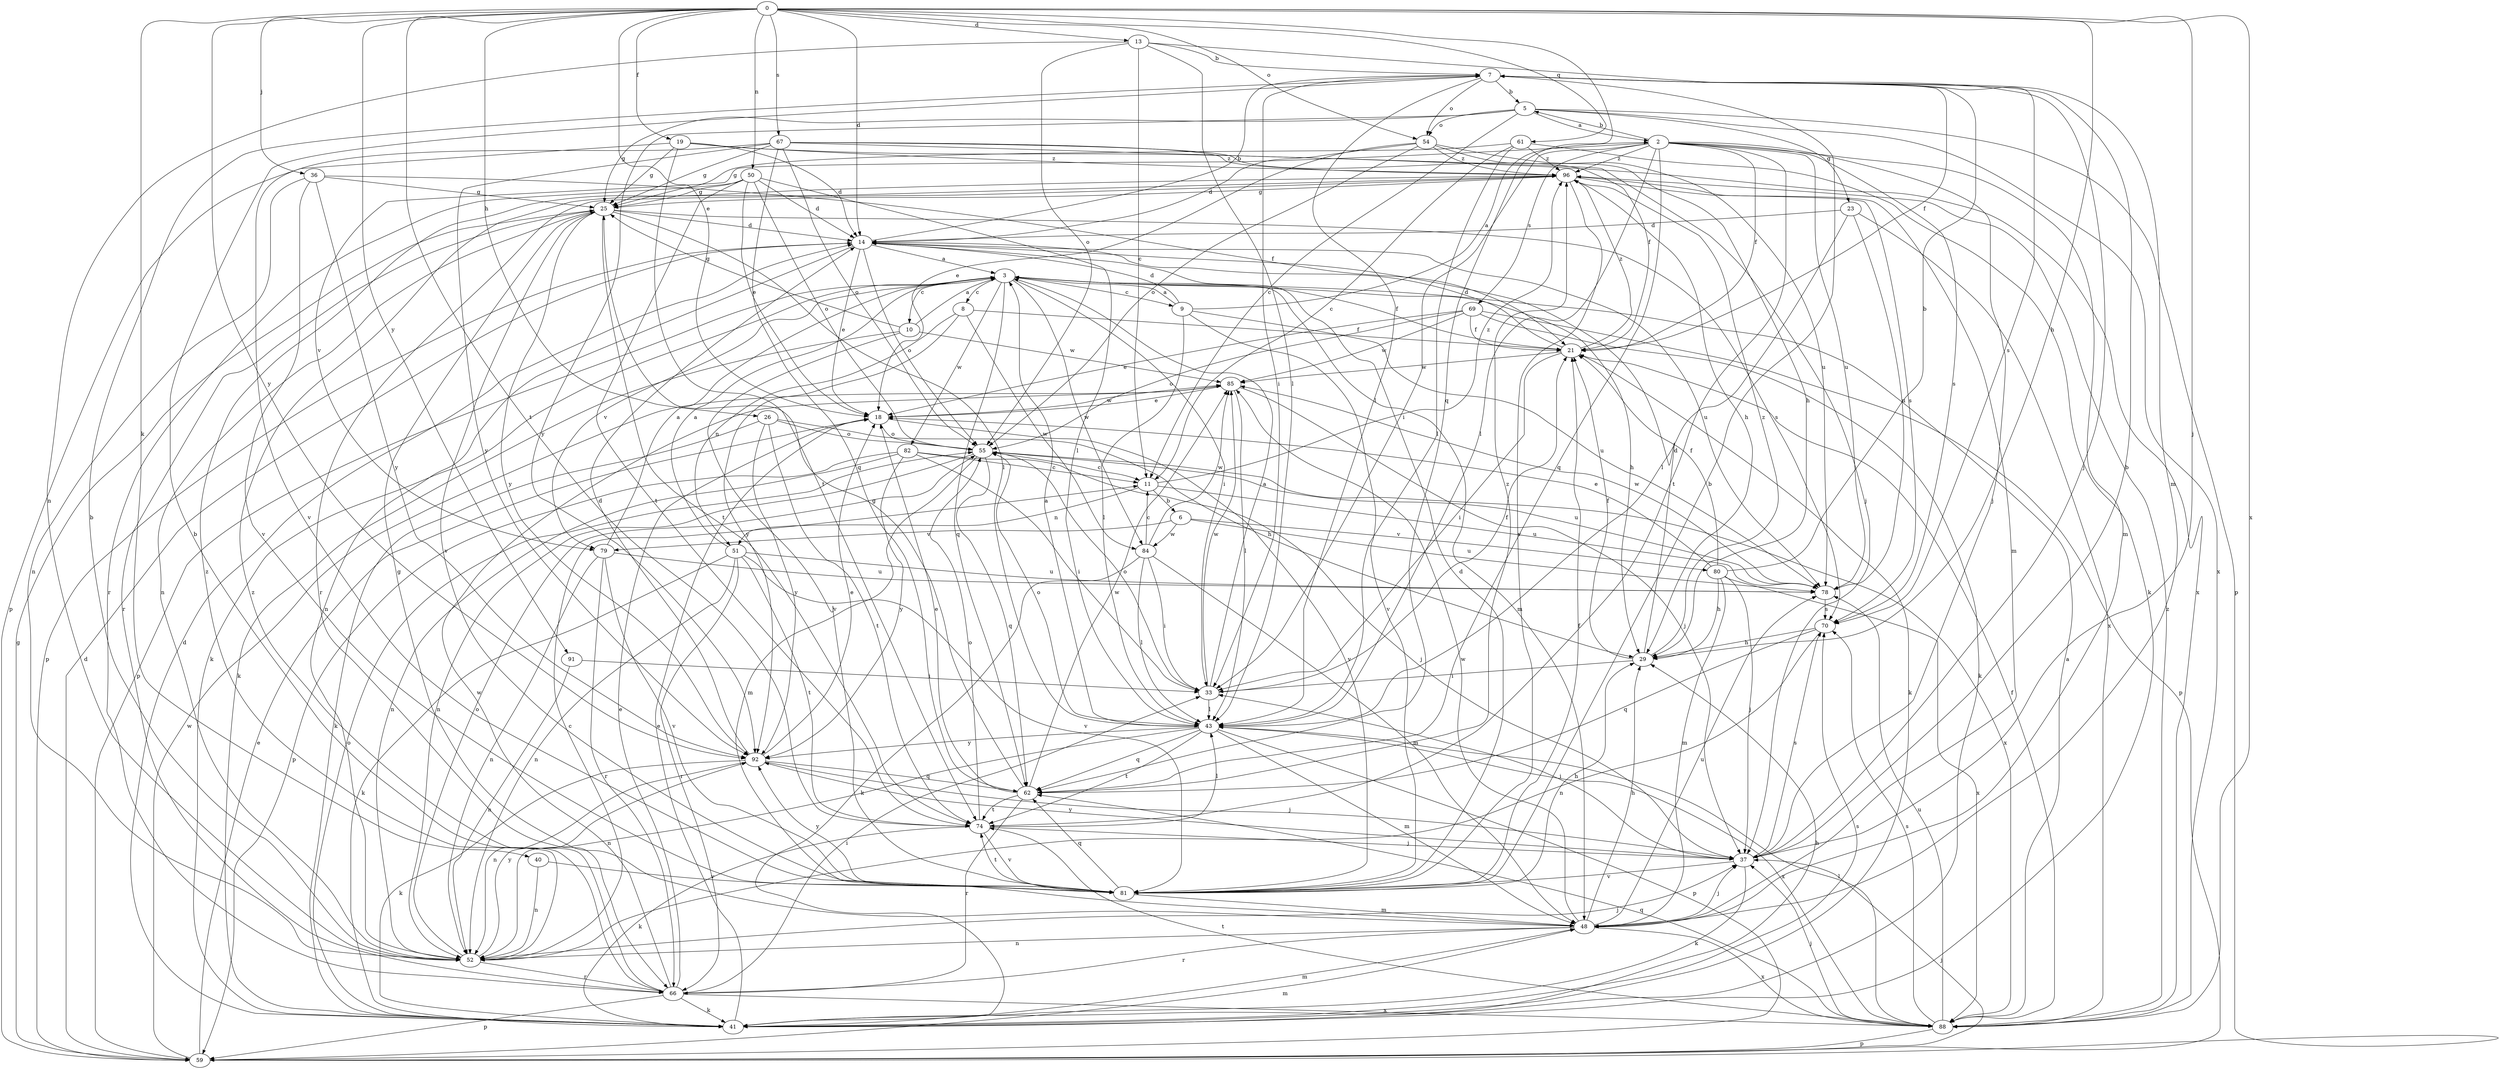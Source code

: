 strict digraph  {
0;
2;
3;
5;
6;
7;
8;
9;
10;
11;
13;
14;
18;
19;
21;
23;
25;
26;
29;
33;
36;
37;
40;
41;
43;
48;
50;
51;
52;
54;
55;
59;
61;
62;
66;
67;
69;
70;
74;
78;
79;
80;
81;
82;
84;
85;
88;
91;
92;
96;
0 -> 13  [label=d];
0 -> 14  [label=d];
0 -> 18  [label=e];
0 -> 19  [label=f];
0 -> 26  [label=h];
0 -> 29  [label=h];
0 -> 36  [label=j];
0 -> 37  [label=j];
0 -> 40  [label=k];
0 -> 50  [label=n];
0 -> 54  [label=o];
0 -> 61  [label=q];
0 -> 62  [label=q];
0 -> 67  [label=s];
0 -> 74  [label=t];
0 -> 88  [label=x];
0 -> 91  [label=y];
0 -> 92  [label=y];
2 -> 5  [label=b];
2 -> 21  [label=f];
2 -> 33  [label=i];
2 -> 37  [label=j];
2 -> 43  [label=l];
2 -> 48  [label=m];
2 -> 62  [label=q];
2 -> 69  [label=s];
2 -> 70  [label=s];
2 -> 74  [label=t];
2 -> 78  [label=u];
2 -> 79  [label=v];
2 -> 96  [label=z];
3 -> 8  [label=c];
3 -> 9  [label=c];
3 -> 10  [label=c];
3 -> 21  [label=f];
3 -> 29  [label=h];
3 -> 33  [label=i];
3 -> 41  [label=k];
3 -> 48  [label=m];
3 -> 59  [label=p];
3 -> 62  [label=q];
3 -> 79  [label=v];
3 -> 82  [label=w];
3 -> 84  [label=w];
5 -> 2  [label=a];
5 -> 11  [label=c];
5 -> 23  [label=g];
5 -> 25  [label=g];
5 -> 54  [label=o];
5 -> 59  [label=p];
5 -> 88  [label=x];
5 -> 92  [label=y];
6 -> 78  [label=u];
6 -> 79  [label=v];
6 -> 80  [label=v];
6 -> 84  [label=w];
7 -> 5  [label=b];
7 -> 21  [label=f];
7 -> 33  [label=i];
7 -> 37  [label=j];
7 -> 43  [label=l];
7 -> 54  [label=o];
7 -> 70  [label=s];
8 -> 21  [label=f];
8 -> 51  [label=n];
8 -> 84  [label=w];
8 -> 92  [label=y];
9 -> 2  [label=a];
9 -> 3  [label=a];
9 -> 14  [label=d];
9 -> 43  [label=l];
9 -> 78  [label=u];
9 -> 81  [label=v];
10 -> 3  [label=a];
10 -> 25  [label=g];
10 -> 41  [label=k];
10 -> 81  [label=v];
10 -> 85  [label=w];
11 -> 6  [label=b];
11 -> 51  [label=n];
11 -> 78  [label=u];
11 -> 96  [label=z];
13 -> 7  [label=b];
13 -> 11  [label=c];
13 -> 43  [label=l];
13 -> 48  [label=m];
13 -> 52  [label=n];
13 -> 55  [label=o];
14 -> 3  [label=a];
14 -> 7  [label=b];
14 -> 18  [label=e];
14 -> 52  [label=n];
14 -> 55  [label=o];
14 -> 59  [label=p];
14 -> 78  [label=u];
18 -> 55  [label=o];
18 -> 81  [label=v];
18 -> 85  [label=w];
19 -> 14  [label=d];
19 -> 25  [label=g];
19 -> 74  [label=t];
19 -> 81  [label=v];
19 -> 88  [label=x];
19 -> 96  [label=z];
21 -> 14  [label=d];
21 -> 33  [label=i];
21 -> 41  [label=k];
21 -> 85  [label=w];
21 -> 96  [label=z];
23 -> 14  [label=d];
23 -> 43  [label=l];
23 -> 78  [label=u];
23 -> 88  [label=x];
25 -> 14  [label=d];
25 -> 43  [label=l];
25 -> 52  [label=n];
25 -> 66  [label=r];
25 -> 70  [label=s];
25 -> 74  [label=t];
25 -> 81  [label=v];
25 -> 92  [label=y];
26 -> 29  [label=h];
26 -> 41  [label=k];
26 -> 55  [label=o];
26 -> 74  [label=t];
26 -> 92  [label=y];
29 -> 14  [label=d];
29 -> 21  [label=f];
29 -> 33  [label=i];
29 -> 96  [label=z];
33 -> 3  [label=a];
33 -> 21  [label=f];
33 -> 43  [label=l];
33 -> 55  [label=o];
33 -> 85  [label=w];
36 -> 21  [label=f];
36 -> 25  [label=g];
36 -> 52  [label=n];
36 -> 81  [label=v];
36 -> 92  [label=y];
37 -> 7  [label=b];
37 -> 33  [label=i];
37 -> 41  [label=k];
37 -> 70  [label=s];
37 -> 81  [label=v];
37 -> 92  [label=y];
40 -> 52  [label=n];
40 -> 81  [label=v];
41 -> 14  [label=d];
41 -> 18  [label=e];
41 -> 29  [label=h];
41 -> 48  [label=m];
41 -> 55  [label=o];
41 -> 70  [label=s];
43 -> 3  [label=a];
43 -> 48  [label=m];
43 -> 52  [label=n];
43 -> 55  [label=o];
43 -> 59  [label=p];
43 -> 62  [label=q];
43 -> 74  [label=t];
43 -> 88  [label=x];
43 -> 92  [label=y];
48 -> 25  [label=g];
48 -> 29  [label=h];
48 -> 37  [label=j];
48 -> 52  [label=n];
48 -> 66  [label=r];
48 -> 78  [label=u];
48 -> 85  [label=w];
48 -> 88  [label=x];
50 -> 14  [label=d];
50 -> 18  [label=e];
50 -> 25  [label=g];
50 -> 43  [label=l];
50 -> 55  [label=o];
50 -> 66  [label=r];
50 -> 74  [label=t];
51 -> 3  [label=a];
51 -> 41  [label=k];
51 -> 52  [label=n];
51 -> 66  [label=r];
51 -> 74  [label=t];
51 -> 78  [label=u];
51 -> 81  [label=v];
52 -> 7  [label=b];
52 -> 11  [label=c];
52 -> 37  [label=j];
52 -> 55  [label=o];
52 -> 66  [label=r];
52 -> 92  [label=y];
52 -> 96  [label=z];
54 -> 14  [label=d];
54 -> 18  [label=e];
54 -> 29  [label=h];
54 -> 55  [label=o];
54 -> 78  [label=u];
54 -> 96  [label=z];
55 -> 11  [label=c];
55 -> 48  [label=m];
55 -> 52  [label=n];
55 -> 62  [label=q];
55 -> 78  [label=u];
55 -> 88  [label=x];
59 -> 14  [label=d];
59 -> 18  [label=e];
59 -> 25  [label=g];
59 -> 37  [label=j];
59 -> 48  [label=m];
59 -> 85  [label=w];
61 -> 11  [label=c];
61 -> 25  [label=g];
61 -> 41  [label=k];
61 -> 43  [label=l];
61 -> 96  [label=z];
62 -> 18  [label=e];
62 -> 25  [label=g];
62 -> 66  [label=r];
62 -> 74  [label=t];
62 -> 85  [label=w];
62 -> 96  [label=z];
66 -> 7  [label=b];
66 -> 18  [label=e];
66 -> 33  [label=i];
66 -> 41  [label=k];
66 -> 59  [label=p];
66 -> 85  [label=w];
66 -> 88  [label=x];
66 -> 96  [label=z];
67 -> 21  [label=f];
67 -> 25  [label=g];
67 -> 37  [label=j];
67 -> 55  [label=o];
67 -> 59  [label=p];
67 -> 62  [label=q];
67 -> 92  [label=y];
67 -> 96  [label=z];
69 -> 18  [label=e];
69 -> 21  [label=f];
69 -> 41  [label=k];
69 -> 55  [label=o];
69 -> 59  [label=p];
69 -> 85  [label=w];
70 -> 29  [label=h];
70 -> 52  [label=n];
70 -> 62  [label=q];
74 -> 37  [label=j];
74 -> 41  [label=k];
74 -> 43  [label=l];
74 -> 55  [label=o];
74 -> 81  [label=v];
78 -> 70  [label=s];
78 -> 85  [label=w];
79 -> 3  [label=a];
79 -> 52  [label=n];
79 -> 66  [label=r];
79 -> 78  [label=u];
79 -> 81  [label=v];
80 -> 7  [label=b];
80 -> 18  [label=e];
80 -> 21  [label=f];
80 -> 29  [label=h];
80 -> 37  [label=j];
80 -> 48  [label=m];
80 -> 88  [label=x];
81 -> 7  [label=b];
81 -> 14  [label=d];
81 -> 21  [label=f];
81 -> 29  [label=h];
81 -> 48  [label=m];
81 -> 62  [label=q];
81 -> 74  [label=t];
81 -> 92  [label=y];
82 -> 11  [label=c];
82 -> 33  [label=i];
82 -> 37  [label=j];
82 -> 52  [label=n];
82 -> 59  [label=p];
82 -> 92  [label=y];
84 -> 11  [label=c];
84 -> 33  [label=i];
84 -> 41  [label=k];
84 -> 43  [label=l];
84 -> 48  [label=m];
84 -> 85  [label=w];
85 -> 18  [label=e];
85 -> 37  [label=j];
85 -> 43  [label=l];
88 -> 3  [label=a];
88 -> 21  [label=f];
88 -> 37  [label=j];
88 -> 43  [label=l];
88 -> 59  [label=p];
88 -> 62  [label=q];
88 -> 70  [label=s];
88 -> 74  [label=t];
88 -> 78  [label=u];
88 -> 96  [label=z];
91 -> 33  [label=i];
91 -> 52  [label=n];
92 -> 14  [label=d];
92 -> 18  [label=e];
92 -> 37  [label=j];
92 -> 41  [label=k];
92 -> 52  [label=n];
92 -> 62  [label=q];
96 -> 25  [label=g];
96 -> 29  [label=h];
96 -> 48  [label=m];
96 -> 66  [label=r];
96 -> 70  [label=s];
96 -> 81  [label=v];
}
